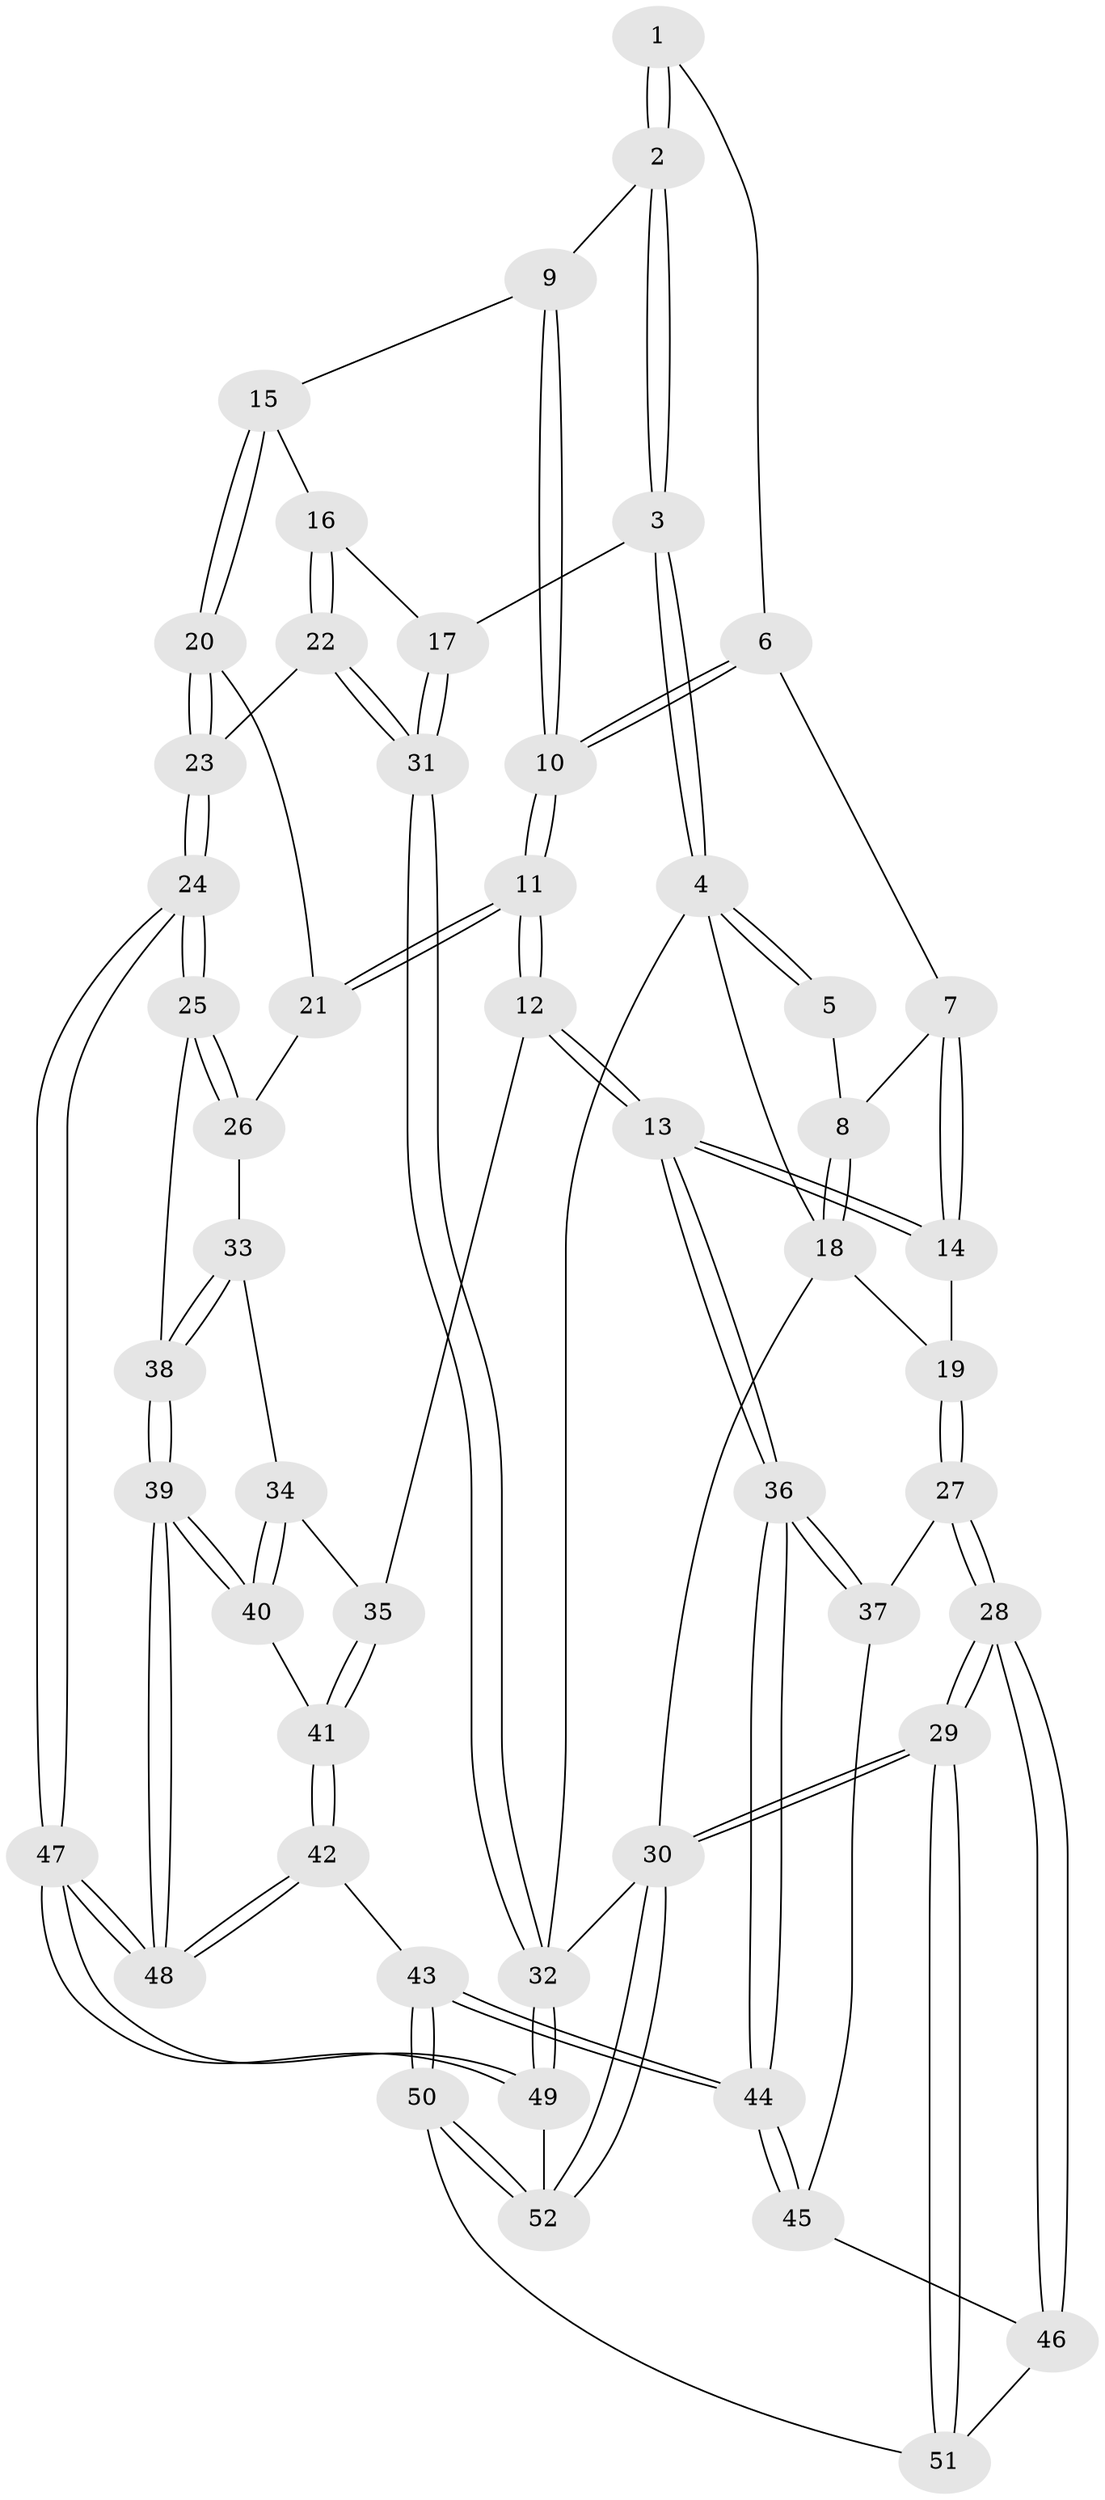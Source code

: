 // Generated by graph-tools (version 1.1) at 2025/27/03/15/25 16:27:56]
// undirected, 52 vertices, 127 edges
graph export_dot {
graph [start="1"]
  node [color=gray90,style=filled];
  1 [pos="+0.6406504577794885+0.22086634532361937"];
  2 [pos="+0.7073082361444225+0.2772296908486909"];
  3 [pos="+1+0.19109104162600643"];
  4 [pos="+1+0"];
  5 [pos="+0.5772743077661476+0"];
  6 [pos="+0.4550442412609544+0.3326860888040267"];
  7 [pos="+0.37790657407429484+0.3435804737368853"];
  8 [pos="+0+0"];
  9 [pos="+0.70845406147754+0.3347535178902272"];
  10 [pos="+0.5476057211566608+0.502598077055558"];
  11 [pos="+0.5398318806221764+0.5464236140939058"];
  12 [pos="+0.5300079609201988+0.5615617278973556"];
  13 [pos="+0.33181708424389356+0.5512119001790711"];
  14 [pos="+0.3351178511889543+0.5143411851847831"];
  15 [pos="+0.7306275906717176+0.3943874647084813"];
  16 [pos="+0.8811953845419334+0.4820083396033734"];
  17 [pos="+1+0.2328394515124828"];
  18 [pos="+0+0"];
  19 [pos="+0+0.03425953681145808"];
  20 [pos="+0.7243000017116171+0.4713938815998153"];
  21 [pos="+0.6709407574918157+0.530680086952538"];
  22 [pos="+0.8608339570417436+0.651235014117075"];
  23 [pos="+0.8350395288615574+0.6569678370386641"];
  24 [pos="+0.8308319142169169+0.6596917098057248"];
  25 [pos="+0.802924291749336+0.660082255287874"];
  26 [pos="+0.6908001375776374+0.6056949434174379"];
  27 [pos="+0+0.47665507891755676"];
  28 [pos="+0+0.7760001830308263"];
  29 [pos="+0+1"];
  30 [pos="+0+1"];
  31 [pos="+1+0.7218423970401622"];
  32 [pos="+1+1"];
  33 [pos="+0.6411859171941472+0.6200098965565944"];
  34 [pos="+0.5466315075461334+0.5840237978620261"];
  35 [pos="+0.5342298378869209+0.5718700622427677"];
  36 [pos="+0.2682942672658684+0.6220907686550574"];
  37 [pos="+0.14101822774583234+0.5826187664553711"];
  38 [pos="+0.6487387882528062+0.7268519934232135"];
  39 [pos="+0.6161091276435086+0.7572417639852654"];
  40 [pos="+0.6094209370537221+0.747047274068939"];
  41 [pos="+0.4961401913575818+0.6806471266410276"];
  42 [pos="+0.36446843275334845+0.8171919565993613"];
  43 [pos="+0.32324929305677386+0.8154982510791976"];
  44 [pos="+0.3020615748061853+0.7516963924369615"];
  45 [pos="+0.09341684120846656+0.7560471247309108"];
  46 [pos="+0.07778617413910258+0.7748610202370215"];
  47 [pos="+0.7217325423906896+1"];
  48 [pos="+0.5875559014762913+0.8830601776742785"];
  49 [pos="+0.7826571169638183+1"];
  50 [pos="+0.2928175944007645+0.8605768499478743"];
  51 [pos="+0.17898749898817712+0.8602363646429834"];
  52 [pos="+0.2514803779923628+1"];
  1 -- 2;
  1 -- 2;
  1 -- 6;
  2 -- 3;
  2 -- 3;
  2 -- 9;
  3 -- 4;
  3 -- 4;
  3 -- 17;
  4 -- 5;
  4 -- 5;
  4 -- 18;
  4 -- 32;
  5 -- 8;
  6 -- 7;
  6 -- 10;
  6 -- 10;
  7 -- 8;
  7 -- 14;
  7 -- 14;
  8 -- 18;
  8 -- 18;
  9 -- 10;
  9 -- 10;
  9 -- 15;
  10 -- 11;
  10 -- 11;
  11 -- 12;
  11 -- 12;
  11 -- 21;
  11 -- 21;
  12 -- 13;
  12 -- 13;
  12 -- 35;
  13 -- 14;
  13 -- 14;
  13 -- 36;
  13 -- 36;
  14 -- 19;
  15 -- 16;
  15 -- 20;
  15 -- 20;
  16 -- 17;
  16 -- 22;
  16 -- 22;
  17 -- 31;
  17 -- 31;
  18 -- 19;
  18 -- 30;
  19 -- 27;
  19 -- 27;
  20 -- 21;
  20 -- 23;
  20 -- 23;
  21 -- 26;
  22 -- 23;
  22 -- 31;
  22 -- 31;
  23 -- 24;
  23 -- 24;
  24 -- 25;
  24 -- 25;
  24 -- 47;
  24 -- 47;
  25 -- 26;
  25 -- 26;
  25 -- 38;
  26 -- 33;
  27 -- 28;
  27 -- 28;
  27 -- 37;
  28 -- 29;
  28 -- 29;
  28 -- 46;
  28 -- 46;
  29 -- 30;
  29 -- 30;
  29 -- 51;
  29 -- 51;
  30 -- 52;
  30 -- 52;
  30 -- 32;
  31 -- 32;
  31 -- 32;
  32 -- 49;
  32 -- 49;
  33 -- 34;
  33 -- 38;
  33 -- 38;
  34 -- 35;
  34 -- 40;
  34 -- 40;
  35 -- 41;
  35 -- 41;
  36 -- 37;
  36 -- 37;
  36 -- 44;
  36 -- 44;
  37 -- 45;
  38 -- 39;
  38 -- 39;
  39 -- 40;
  39 -- 40;
  39 -- 48;
  39 -- 48;
  40 -- 41;
  41 -- 42;
  41 -- 42;
  42 -- 43;
  42 -- 48;
  42 -- 48;
  43 -- 44;
  43 -- 44;
  43 -- 50;
  43 -- 50;
  44 -- 45;
  44 -- 45;
  45 -- 46;
  46 -- 51;
  47 -- 48;
  47 -- 48;
  47 -- 49;
  47 -- 49;
  49 -- 52;
  50 -- 51;
  50 -- 52;
  50 -- 52;
}
